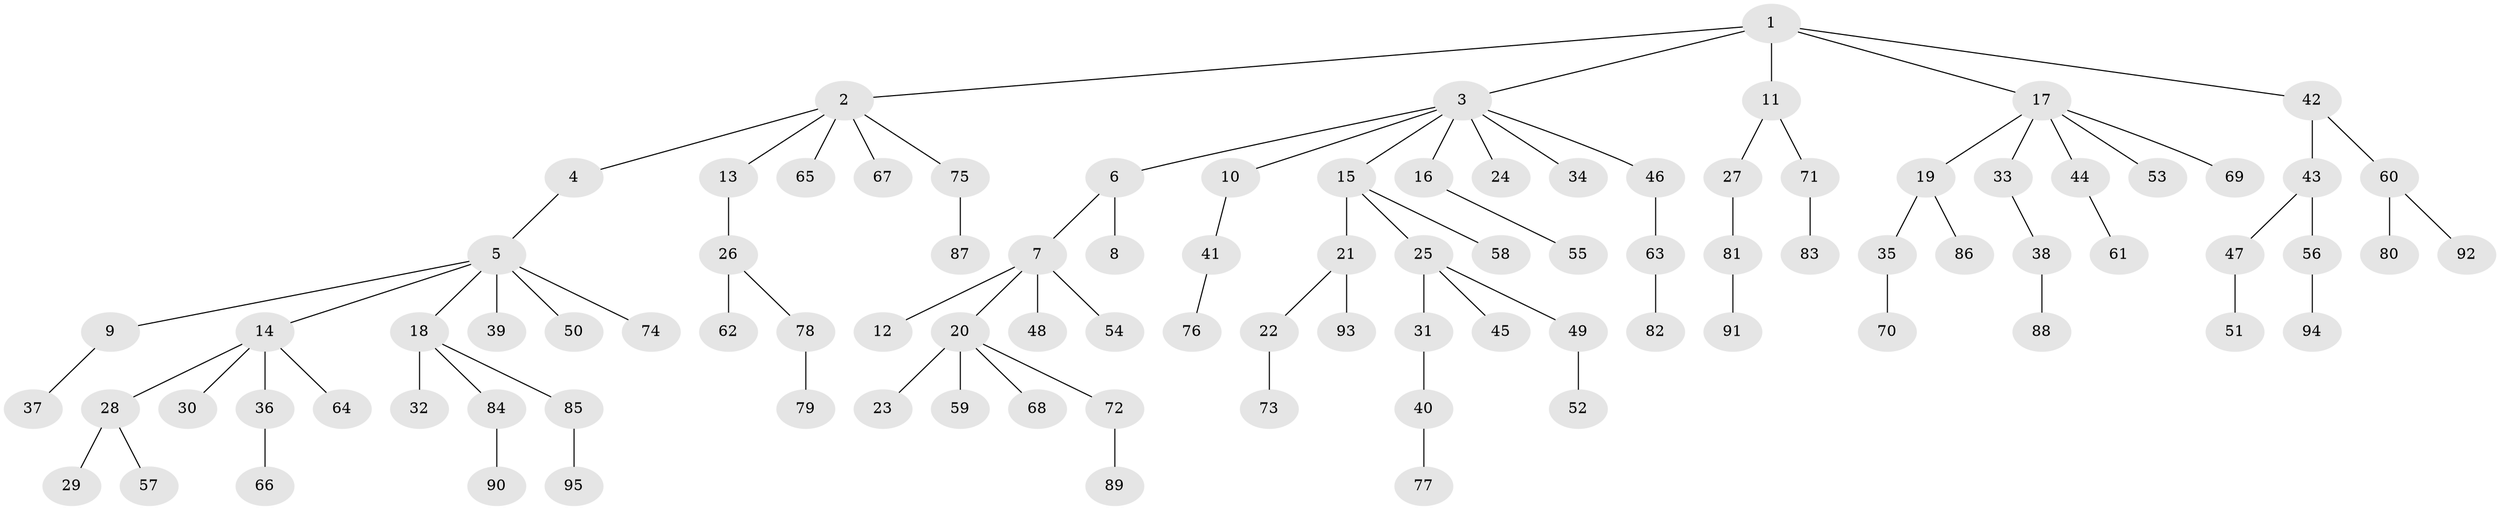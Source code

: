 // coarse degree distribution, {7: 0.020833333333333332, 4: 0.10416666666666667, 2: 0.1875, 3: 0.16666666666666666, 1: 0.5208333333333334}
// Generated by graph-tools (version 1.1) at 2025/51/03/04/25 22:51:50]
// undirected, 95 vertices, 94 edges
graph export_dot {
  node [color=gray90,style=filled];
  1;
  2;
  3;
  4;
  5;
  6;
  7;
  8;
  9;
  10;
  11;
  12;
  13;
  14;
  15;
  16;
  17;
  18;
  19;
  20;
  21;
  22;
  23;
  24;
  25;
  26;
  27;
  28;
  29;
  30;
  31;
  32;
  33;
  34;
  35;
  36;
  37;
  38;
  39;
  40;
  41;
  42;
  43;
  44;
  45;
  46;
  47;
  48;
  49;
  50;
  51;
  52;
  53;
  54;
  55;
  56;
  57;
  58;
  59;
  60;
  61;
  62;
  63;
  64;
  65;
  66;
  67;
  68;
  69;
  70;
  71;
  72;
  73;
  74;
  75;
  76;
  77;
  78;
  79;
  80;
  81;
  82;
  83;
  84;
  85;
  86;
  87;
  88;
  89;
  90;
  91;
  92;
  93;
  94;
  95;
  1 -- 2;
  1 -- 3;
  1 -- 11;
  1 -- 17;
  1 -- 42;
  2 -- 4;
  2 -- 13;
  2 -- 65;
  2 -- 67;
  2 -- 75;
  3 -- 6;
  3 -- 10;
  3 -- 15;
  3 -- 16;
  3 -- 24;
  3 -- 34;
  3 -- 46;
  4 -- 5;
  5 -- 9;
  5 -- 14;
  5 -- 18;
  5 -- 39;
  5 -- 50;
  5 -- 74;
  6 -- 7;
  6 -- 8;
  7 -- 12;
  7 -- 20;
  7 -- 48;
  7 -- 54;
  9 -- 37;
  10 -- 41;
  11 -- 27;
  11 -- 71;
  13 -- 26;
  14 -- 28;
  14 -- 30;
  14 -- 36;
  14 -- 64;
  15 -- 21;
  15 -- 25;
  15 -- 58;
  16 -- 55;
  17 -- 19;
  17 -- 33;
  17 -- 44;
  17 -- 53;
  17 -- 69;
  18 -- 32;
  18 -- 84;
  18 -- 85;
  19 -- 35;
  19 -- 86;
  20 -- 23;
  20 -- 59;
  20 -- 68;
  20 -- 72;
  21 -- 22;
  21 -- 93;
  22 -- 73;
  25 -- 31;
  25 -- 45;
  25 -- 49;
  26 -- 62;
  26 -- 78;
  27 -- 81;
  28 -- 29;
  28 -- 57;
  31 -- 40;
  33 -- 38;
  35 -- 70;
  36 -- 66;
  38 -- 88;
  40 -- 77;
  41 -- 76;
  42 -- 43;
  42 -- 60;
  43 -- 47;
  43 -- 56;
  44 -- 61;
  46 -- 63;
  47 -- 51;
  49 -- 52;
  56 -- 94;
  60 -- 80;
  60 -- 92;
  63 -- 82;
  71 -- 83;
  72 -- 89;
  75 -- 87;
  78 -- 79;
  81 -- 91;
  84 -- 90;
  85 -- 95;
}
